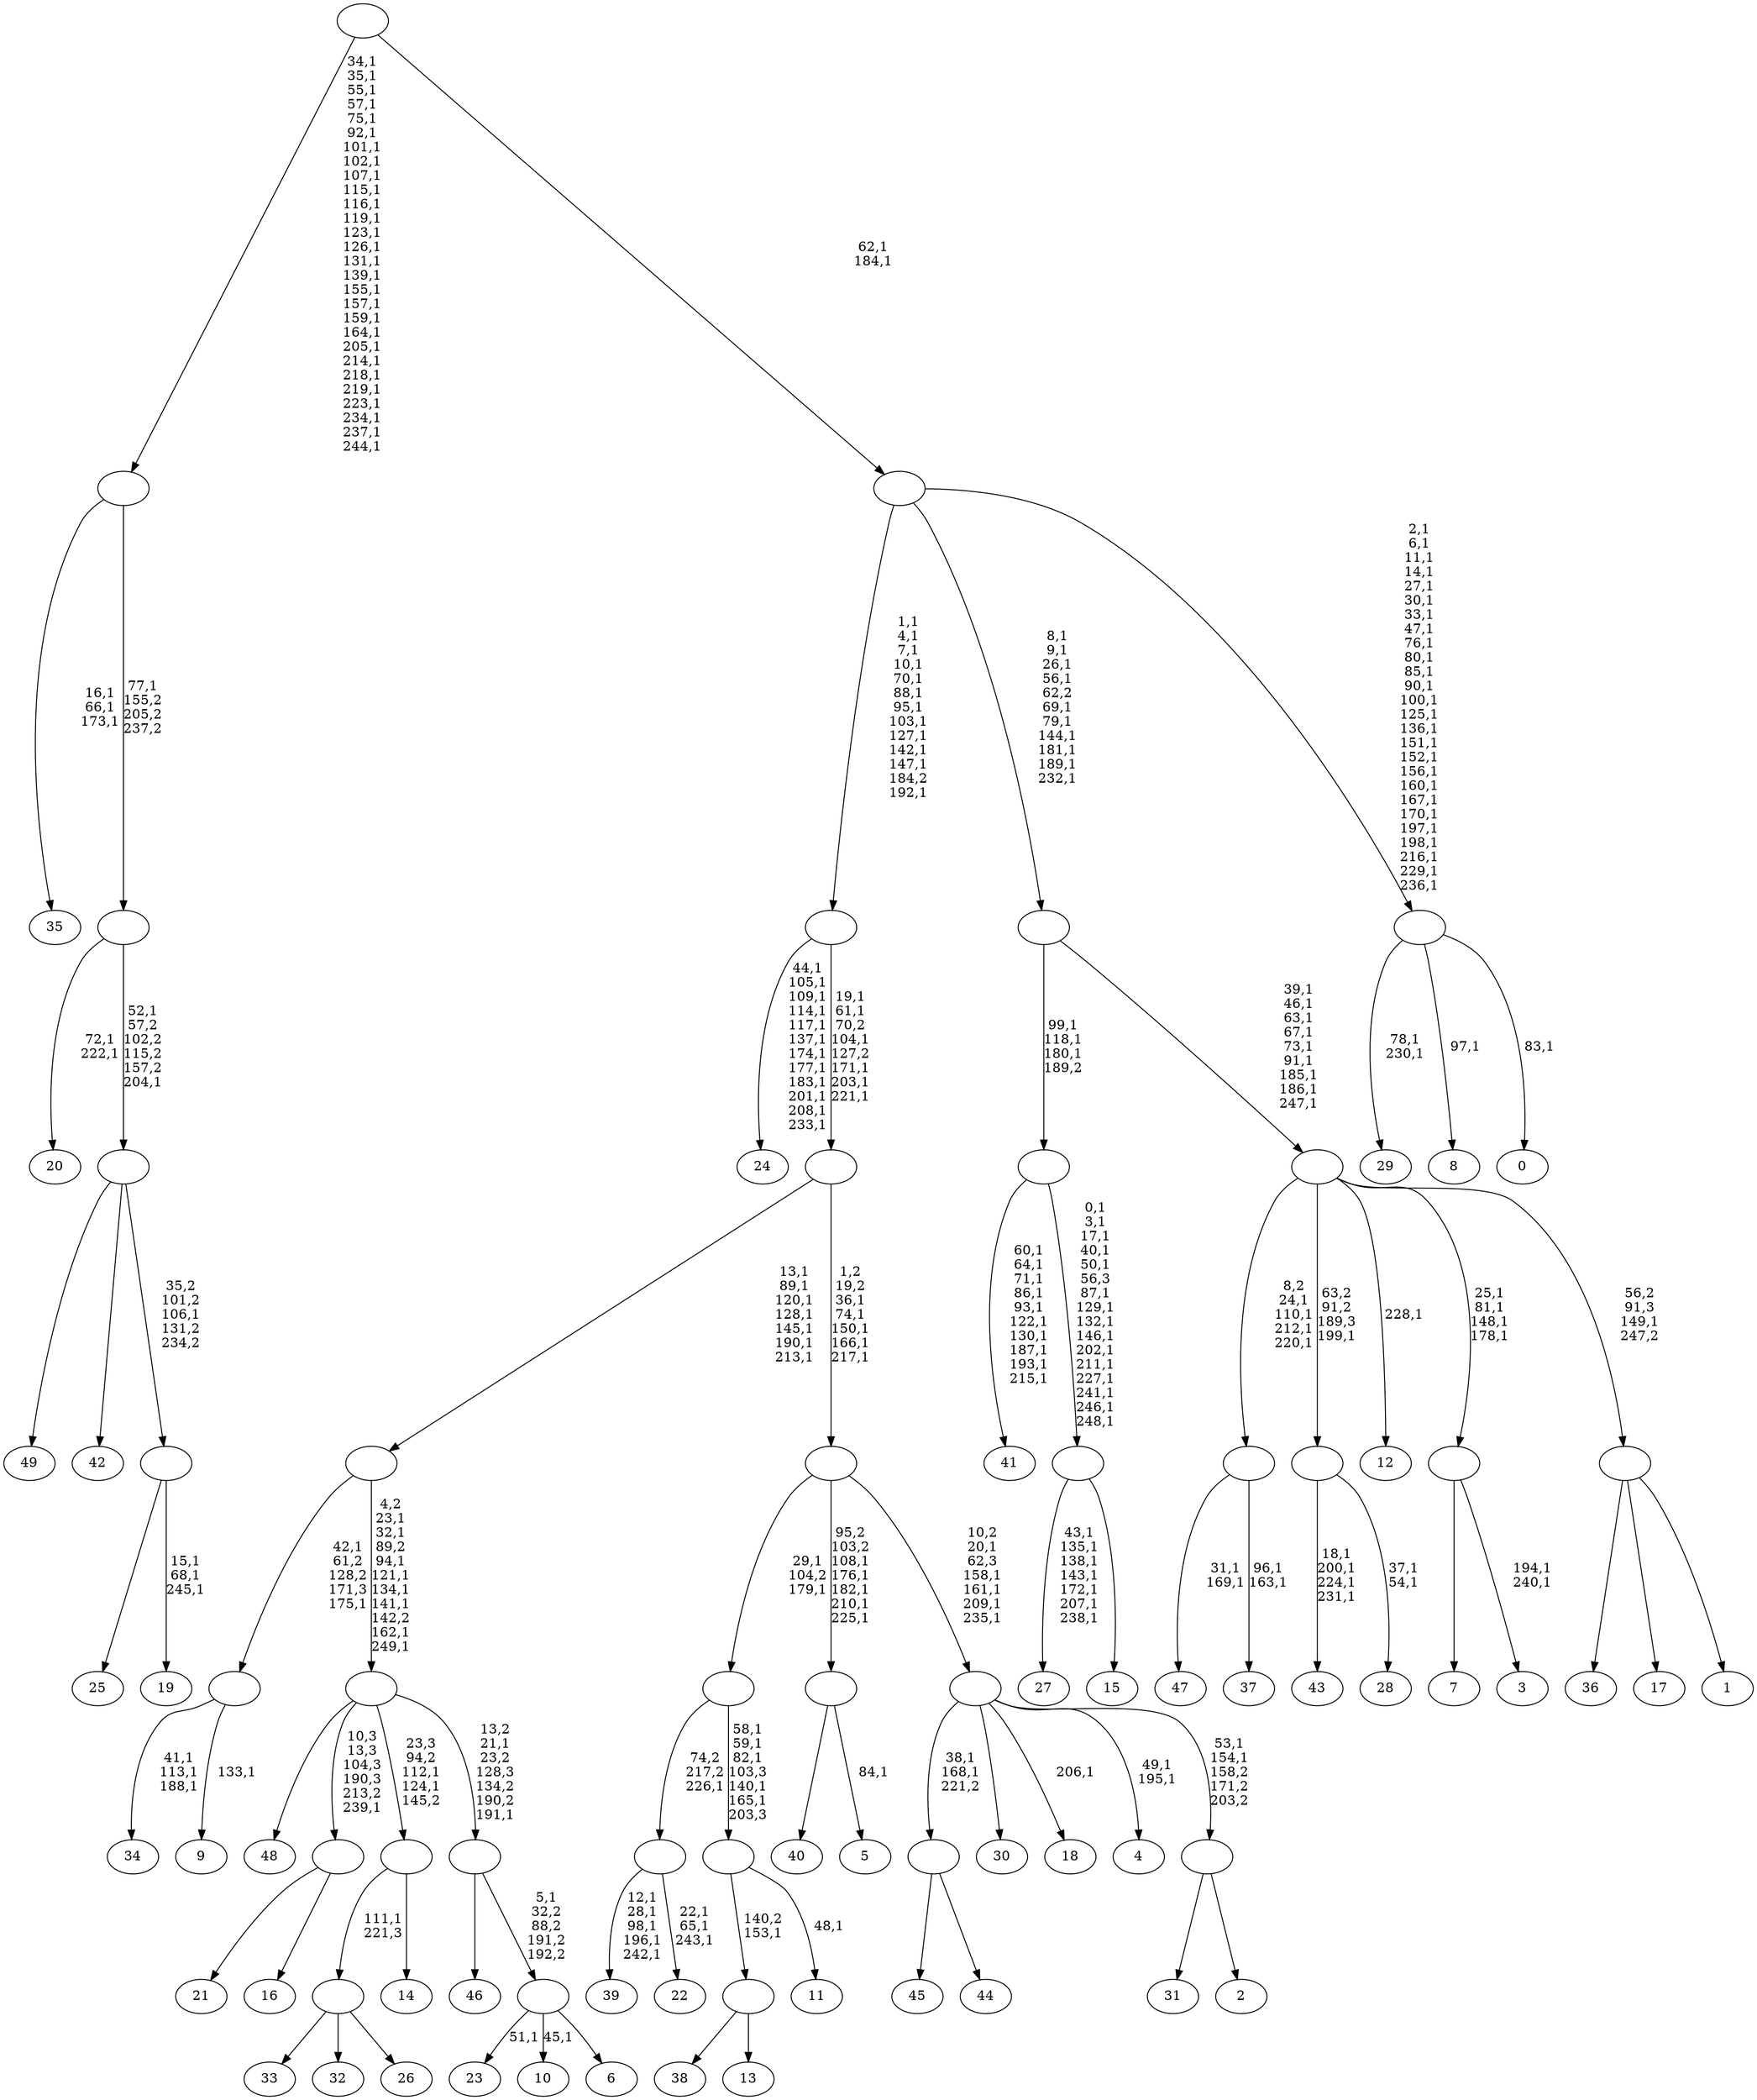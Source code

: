 digraph T {
	300 [label="49"]
	299 [label="48"]
	298 [label="47"]
	295 [label="46"]
	294 [label="45"]
	293 [label="44"]
	292 [label=""]
	290 [label="43"]
	285 [label="42"]
	284 [label="41"]
	273 [label="40"]
	272 [label="39"]
	266 [label="38"]
	265 [label="37"]
	262 [label=""]
	258 [label="36"]
	257 [label="35"]
	253 [label="34"]
	249 [label="33"]
	248 [label="32"]
	247 [label="31"]
	246 [label="30"]
	245 [label="29"]
	242 [label="28"]
	239 [label=""]
	238 [label="27"]
	230 [label="26"]
	229 [label=""]
	228 [label="25"]
	227 [label="24"]
	214 [label="23"]
	212 [label="22"]
	208 [label=""]
	207 [label="21"]
	206 [label="20"]
	203 [label="19"]
	199 [label=""]
	198 [label=""]
	196 [label=""]
	195 [label=""]
	167 [label="18"]
	165 [label="17"]
	164 [label="16"]
	163 [label=""]
	162 [label="15"]
	161 [label=""]
	146 [label=""]
	143 [label="14"]
	142 [label=""]
	140 [label="13"]
	139 [label=""]
	138 [label="12"]
	136 [label="11"]
	134 [label=""]
	129 [label=""]
	127 [label="10"]
	125 [label="9"]
	123 [label=""]
	121 [label="8"]
	119 [label="7"]
	118 [label="6"]
	117 [label=""]
	116 [label=""]
	114 [label=""]
	106 [label=""]
	99 [label="5"]
	97 [label=""]
	92 [label="4"]
	89 [label="3"]
	86 [label=""]
	82 [label="2"]
	81 [label=""]
	79 [label=""]
	74 [label=""]
	69 [label=""]
	63 [label=""]
	51 [label="1"]
	50 [label=""]
	49 [label=""]
	40 [label=""]
	30 [label="0"]
	28 [label=""]
	2 [label=""]
	0 [label=""]
	292 -> 294 [label=""]
	292 -> 293 [label=""]
	262 -> 265 [label="96,1\n163,1"]
	262 -> 298 [label="31,1\n169,1"]
	239 -> 242 [label="37,1\n54,1"]
	239 -> 290 [label="18,1\n200,1\n224,1\n231,1"]
	229 -> 249 [label=""]
	229 -> 248 [label=""]
	229 -> 230 [label=""]
	208 -> 212 [label="22,1\n65,1\n243,1"]
	208 -> 272 [label="12,1\n28,1\n98,1\n196,1\n242,1"]
	199 -> 203 [label="15,1\n68,1\n245,1"]
	199 -> 228 [label=""]
	198 -> 300 [label=""]
	198 -> 285 [label=""]
	198 -> 199 [label="35,2\n101,2\n106,1\n131,2\n234,2"]
	196 -> 198 [label="52,1\n57,2\n102,2\n115,2\n157,2\n204,1"]
	196 -> 206 [label="72,1\n222,1"]
	195 -> 257 [label="16,1\n66,1\n173,1"]
	195 -> 196 [label="77,1\n155,2\n205,2\n237,2"]
	163 -> 207 [label=""]
	163 -> 164 [label=""]
	161 -> 238 [label="43,1\n135,1\n138,1\n143,1\n172,1\n207,1\n238,1"]
	161 -> 162 [label=""]
	146 -> 161 [label="0,1\n3,1\n17,1\n40,1\n50,1\n56,3\n87,1\n129,1\n132,1\n146,1\n202,1\n211,1\n227,1\n241,1\n246,1\n248,1"]
	146 -> 284 [label="60,1\n64,1\n71,1\n86,1\n93,1\n122,1\n130,1\n187,1\n193,1\n215,1"]
	142 -> 229 [label="111,1\n221,3"]
	142 -> 143 [label=""]
	139 -> 266 [label=""]
	139 -> 140 [label=""]
	134 -> 136 [label="48,1"]
	134 -> 139 [label="140,2\n153,1"]
	129 -> 134 [label="58,1\n59,1\n82,1\n103,3\n140,1\n165,1\n203,3"]
	129 -> 208 [label="74,2\n217,2\n226,1"]
	123 -> 125 [label="133,1"]
	123 -> 253 [label="41,1\n113,1\n188,1"]
	117 -> 127 [label="45,1"]
	117 -> 214 [label="51,1"]
	117 -> 118 [label=""]
	116 -> 295 [label=""]
	116 -> 117 [label="5,1\n32,2\n88,2\n191,2\n192,2"]
	114 -> 116 [label="13,2\n21,1\n23,2\n128,3\n134,2\n190,2\n191,1"]
	114 -> 142 [label="23,3\n94,2\n112,1\n124,1\n145,2"]
	114 -> 299 [label=""]
	114 -> 163 [label="10,3\n13,3\n104,3\n190,3\n213,2\n239,1"]
	106 -> 114 [label="4,2\n23,1\n32,1\n89,2\n94,1\n121,1\n134,1\n141,1\n142,2\n162,1\n249,1"]
	106 -> 123 [label="42,1\n61,2\n128,2\n171,3\n175,1"]
	97 -> 99 [label="84,1"]
	97 -> 273 [label=""]
	86 -> 89 [label="194,1\n240,1"]
	86 -> 119 [label=""]
	81 -> 247 [label=""]
	81 -> 82 [label=""]
	79 -> 81 [label="53,1\n154,1\n158,2\n171,2\n203,2"]
	79 -> 92 [label="49,1\n195,1"]
	79 -> 167 [label="206,1"]
	79 -> 292 [label="38,1\n168,1\n221,2"]
	79 -> 246 [label=""]
	74 -> 79 [label="10,2\n20,1\n62,3\n158,1\n161,1\n209,1\n235,1"]
	74 -> 97 [label="95,2\n103,2\n108,1\n176,1\n182,1\n210,1\n225,1"]
	74 -> 129 [label="29,1\n104,2\n179,1"]
	69 -> 74 [label="1,2\n19,2\n36,1\n74,1\n150,1\n166,1\n217,1"]
	69 -> 106 [label="13,1\n89,1\n120,1\n128,1\n145,1\n190,1\n213,1"]
	63 -> 69 [label="19,1\n61,1\n70,2\n104,1\n127,2\n171,1\n203,1\n221,1"]
	63 -> 227 [label="44,1\n105,1\n109,1\n114,1\n117,1\n137,1\n174,1\n177,1\n183,1\n201,1\n208,1\n233,1"]
	50 -> 258 [label=""]
	50 -> 165 [label=""]
	50 -> 51 [label=""]
	49 -> 86 [label="25,1\n81,1\n148,1\n178,1"]
	49 -> 138 [label="228,1"]
	49 -> 262 [label="8,2\n24,1\n110,1\n212,1\n220,1"]
	49 -> 239 [label="63,2\n91,2\n189,3\n199,1"]
	49 -> 50 [label="56,2\n91,3\n149,1\n247,2"]
	40 -> 49 [label="39,1\n46,1\n63,1\n67,1\n73,1\n91,1\n185,1\n186,1\n247,1"]
	40 -> 146 [label="99,1\n118,1\n180,1\n189,2"]
	28 -> 30 [label="83,1"]
	28 -> 121 [label="97,1"]
	28 -> 245 [label="78,1\n230,1"]
	2 -> 28 [label="2,1\n6,1\n11,1\n14,1\n27,1\n30,1\n33,1\n47,1\n76,1\n80,1\n85,1\n90,1\n100,1\n125,1\n136,1\n151,1\n152,1\n156,1\n160,1\n167,1\n170,1\n197,1\n198,1\n216,1\n229,1\n236,1"]
	2 -> 40 [label="8,1\n9,1\n26,1\n56,1\n62,2\n69,1\n79,1\n144,1\n181,1\n189,1\n232,1"]
	2 -> 63 [label="1,1\n4,1\n7,1\n10,1\n70,1\n88,1\n95,1\n103,1\n127,1\n142,1\n147,1\n184,2\n192,1"]
	0 -> 2 [label="62,1\n184,1"]
	0 -> 195 [label="34,1\n35,1\n55,1\n57,1\n75,1\n92,1\n101,1\n102,1\n107,1\n115,1\n116,1\n119,1\n123,1\n126,1\n131,1\n139,1\n155,1\n157,1\n159,1\n164,1\n205,1\n214,1\n218,1\n219,1\n223,1\n234,1\n237,1\n244,1"]
}
